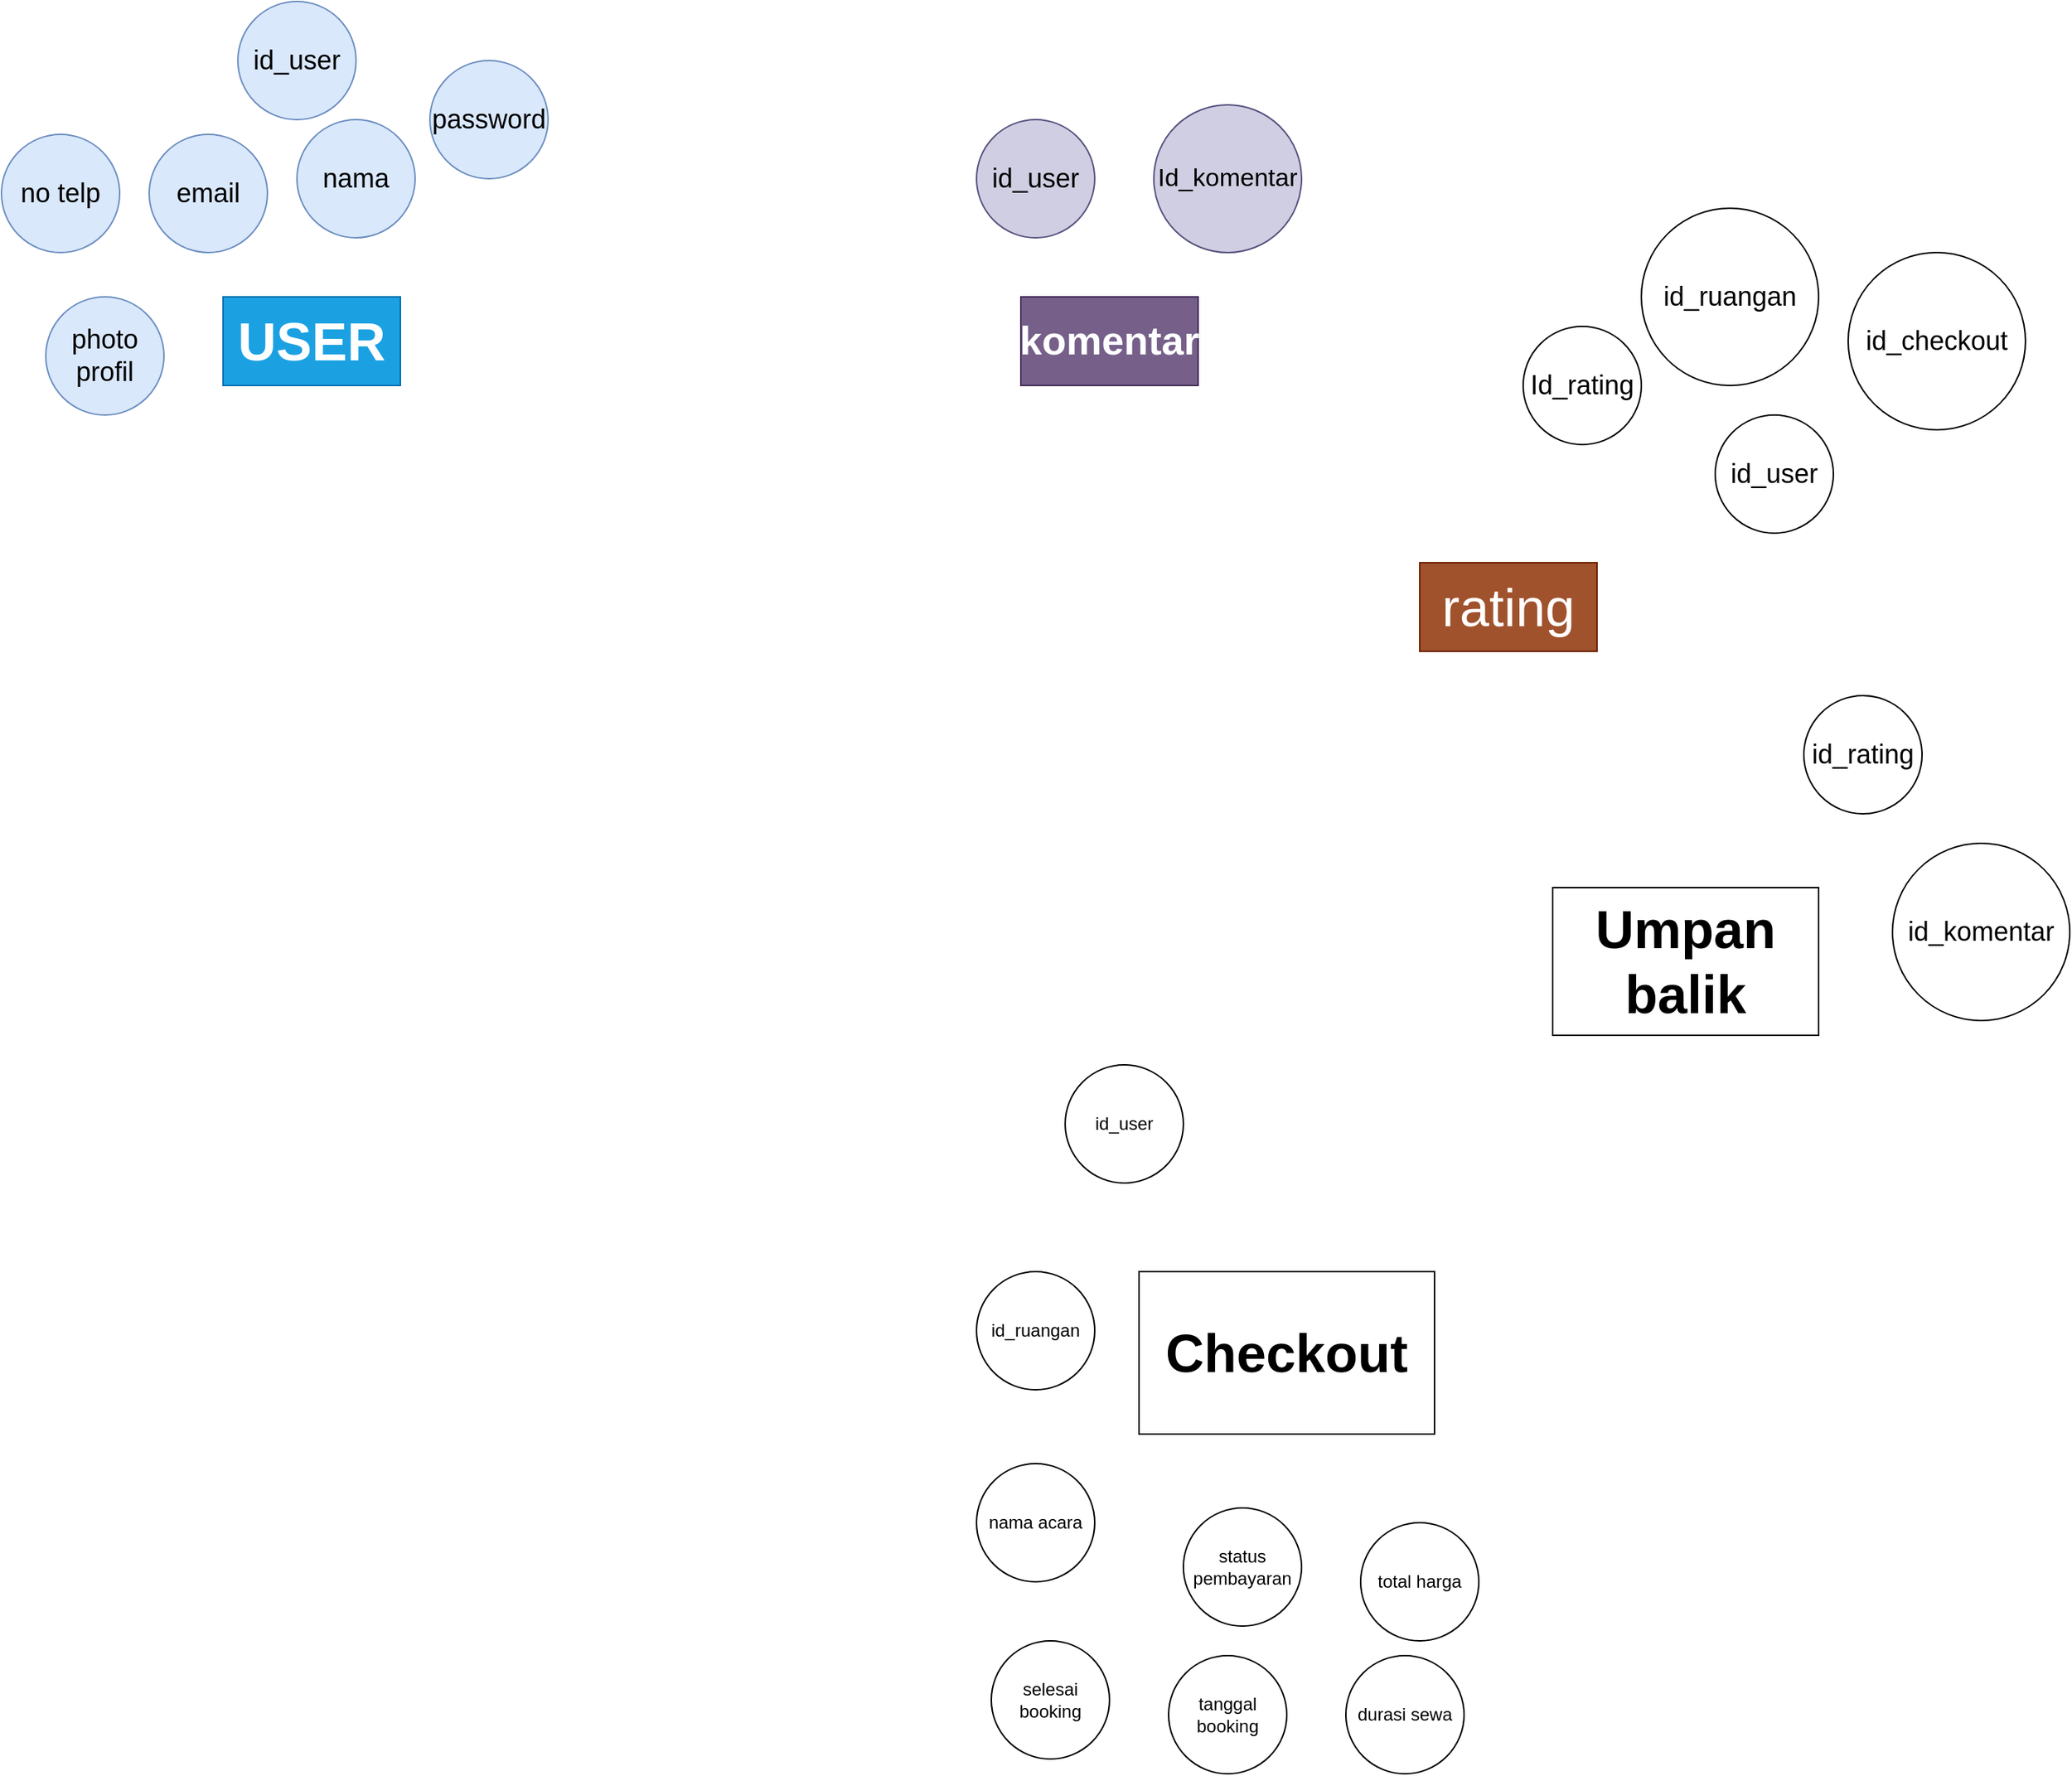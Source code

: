 <mxfile version="24.7.17">
  <diagram name="Halaman-1" id="oRl_ViCk-AsLNKTNDdXx">
    <mxGraphModel dx="530" dy="386" grid="1" gridSize="10" guides="1" tooltips="1" connect="1" arrows="1" fold="1" page="1" pageScale="1" pageWidth="850" pageHeight="1100" math="0" shadow="0">
      <root>
        <mxCell id="0" />
        <mxCell id="1" parent="0" />
        <mxCell id="XepmCDhu73pbpkh5oP49-1" value="&lt;span style=&quot;font-size: 36px;&quot;&gt;&lt;b&gt;USER&lt;/b&gt;&lt;/span&gt;" style="rounded=0;whiteSpace=wrap;html=1;fillColor=#1ba1e2;strokeColor=#006EAF;fontColor=#ffffff;" vertex="1" parent="1">
          <mxGeometry x="200" y="250" width="120" height="60" as="geometry" />
        </mxCell>
        <mxCell id="XepmCDhu73pbpkh5oP49-2" value="&lt;font style=&quot;font-size: 18px;&quot;&gt;id_user&lt;/font&gt;" style="ellipse;whiteSpace=wrap;html=1;aspect=fixed;fillColor=#dae8fc;strokeColor=#6c8ebf;" vertex="1" parent="1">
          <mxGeometry x="210" y="50" width="80" height="80" as="geometry" />
        </mxCell>
        <mxCell id="XepmCDhu73pbpkh5oP49-3" value="&lt;font style=&quot;font-size: 18px;&quot;&gt;nama&lt;/font&gt;" style="ellipse;whiteSpace=wrap;html=1;aspect=fixed;fillColor=#dae8fc;strokeColor=#6c8ebf;" vertex="1" parent="1">
          <mxGeometry x="250" y="130" width="80" height="80" as="geometry" />
        </mxCell>
        <mxCell id="XepmCDhu73pbpkh5oP49-4" value="&lt;font style=&quot;font-size: 18px;&quot;&gt;email&lt;/font&gt;" style="ellipse;whiteSpace=wrap;html=1;aspect=fixed;fillColor=#dae8fc;strokeColor=#6c8ebf;" vertex="1" parent="1">
          <mxGeometry x="150" y="140" width="80" height="80" as="geometry" />
        </mxCell>
        <mxCell id="XepmCDhu73pbpkh5oP49-5" value="&lt;font style=&quot;font-size: 18px;&quot;&gt;no telp&lt;/font&gt;" style="ellipse;whiteSpace=wrap;html=1;aspect=fixed;fillColor=#dae8fc;strokeColor=#6c8ebf;" vertex="1" parent="1">
          <mxGeometry x="50" y="140" width="80" height="80" as="geometry" />
        </mxCell>
        <mxCell id="XepmCDhu73pbpkh5oP49-6" value="&lt;font style=&quot;font-size: 18px;&quot;&gt;password&lt;/font&gt;" style="ellipse;whiteSpace=wrap;html=1;aspect=fixed;fillColor=#dae8fc;strokeColor=#6c8ebf;" vertex="1" parent="1">
          <mxGeometry x="340" y="90" width="80" height="80" as="geometry" />
        </mxCell>
        <mxCell id="XepmCDhu73pbpkh5oP49-7" value="&lt;font style=&quot;font-size: 18px;&quot;&gt;photo&lt;/font&gt; &lt;font style=&quot;font-size: 18px;&quot;&gt;profil&lt;/font&gt;" style="ellipse;whiteSpace=wrap;html=1;aspect=fixed;fillColor=#dae8fc;strokeColor=#6c8ebf;" vertex="1" parent="1">
          <mxGeometry x="80" y="250" width="80" height="80" as="geometry" />
        </mxCell>
        <mxCell id="XepmCDhu73pbpkh5oP49-8" value="&lt;font style=&quot;font-size: 27px;&quot;&gt;&lt;b&gt;komentar&lt;/b&gt;&lt;/font&gt;" style="rounded=0;whiteSpace=wrap;html=1;fillColor=#76608a;fontColor=#ffffff;strokeColor=#432D57;" vertex="1" parent="1">
          <mxGeometry x="740" y="250" width="120" height="60" as="geometry" />
        </mxCell>
        <mxCell id="XepmCDhu73pbpkh5oP49-9" value="&lt;font style=&quot;font-size: 18px;&quot;&gt;id_user&lt;/font&gt;" style="ellipse;whiteSpace=wrap;html=1;aspect=fixed;fillColor=#d0cee2;strokeColor=#56517e;" vertex="1" parent="1">
          <mxGeometry x="710" y="130" width="80" height="80" as="geometry" />
        </mxCell>
        <mxCell id="XepmCDhu73pbpkh5oP49-10" value="&lt;font style=&quot;font-size: 17px;&quot;&gt;Id_komentar&lt;/font&gt;" style="ellipse;whiteSpace=wrap;html=1;aspect=fixed;fillColor=#d0cee2;strokeColor=#56517e;" vertex="1" parent="1">
          <mxGeometry x="830" y="120" width="100" height="100" as="geometry" />
        </mxCell>
        <mxCell id="XepmCDhu73pbpkh5oP49-11" value="&lt;font style=&quot;font-size: 36px;&quot;&gt;rating&lt;/font&gt;" style="rounded=0;whiteSpace=wrap;html=1;fillColor=#a0522d;fontColor=#ffffff;strokeColor=#6D1F00;" vertex="1" parent="1">
          <mxGeometry x="1010" y="430" width="120" height="60" as="geometry" />
        </mxCell>
        <mxCell id="XepmCDhu73pbpkh5oP49-12" value="&lt;font style=&quot;font-size: 18px;&quot;&gt;Id_rating&lt;/font&gt;" style="ellipse;whiteSpace=wrap;html=1;aspect=fixed;" vertex="1" parent="1">
          <mxGeometry x="1080" y="270" width="80" height="80" as="geometry" />
        </mxCell>
        <mxCell id="XepmCDhu73pbpkh5oP49-13" value="&lt;font style=&quot;font-size: 18px;&quot;&gt;id_user&lt;/font&gt;" style="ellipse;whiteSpace=wrap;html=1;aspect=fixed;" vertex="1" parent="1">
          <mxGeometry x="1210" y="330" width="80" height="80" as="geometry" />
        </mxCell>
        <mxCell id="XepmCDhu73pbpkh5oP49-14" value="&lt;font style=&quot;font-size: 18px;&quot;&gt;id_ruangan&lt;/font&gt;" style="ellipse;whiteSpace=wrap;html=1;aspect=fixed;" vertex="1" parent="1">
          <mxGeometry x="1160" y="190" width="120" height="120" as="geometry" />
        </mxCell>
        <mxCell id="XepmCDhu73pbpkh5oP49-15" value="&lt;font style=&quot;font-size: 18px;&quot;&gt;id_checkout&lt;/font&gt;" style="ellipse;whiteSpace=wrap;html=1;aspect=fixed;" vertex="1" parent="1">
          <mxGeometry x="1300" y="220" width="120" height="120" as="geometry" />
        </mxCell>
        <mxCell id="XepmCDhu73pbpkh5oP49-16" value="&lt;font style=&quot;font-size: 36px;&quot;&gt;&lt;b&gt;Umpan balik&lt;/b&gt;&lt;/font&gt;" style="rounded=0;whiteSpace=wrap;html=1;" vertex="1" parent="1">
          <mxGeometry x="1100" y="650" width="180" height="100" as="geometry" />
        </mxCell>
        <mxCell id="XepmCDhu73pbpkh5oP49-17" value="&lt;font style=&quot;font-size: 18px;&quot;&gt;id_rating&lt;/font&gt;" style="ellipse;whiteSpace=wrap;html=1;aspect=fixed;" vertex="1" parent="1">
          <mxGeometry x="1270" y="520" width="80" height="80" as="geometry" />
        </mxCell>
        <mxCell id="XepmCDhu73pbpkh5oP49-18" value="&lt;font style=&quot;font-size: 18px;&quot;&gt;id_komentar&lt;/font&gt;" style="ellipse;whiteSpace=wrap;html=1;aspect=fixed;" vertex="1" parent="1">
          <mxGeometry x="1330" y="620" width="120" height="120" as="geometry" />
        </mxCell>
        <mxCell id="XepmCDhu73pbpkh5oP49-19" value="&lt;b&gt;&lt;font style=&quot;font-size: 36px;&quot;&gt;Checkout&lt;/font&gt;&lt;/b&gt;" style="rounded=0;whiteSpace=wrap;html=1;" vertex="1" parent="1">
          <mxGeometry x="820" y="910" width="200" height="110" as="geometry" />
        </mxCell>
        <mxCell id="XepmCDhu73pbpkh5oP49-20" value="id_user" style="ellipse;whiteSpace=wrap;html=1;aspect=fixed;" vertex="1" parent="1">
          <mxGeometry x="770" y="770" width="80" height="80" as="geometry" />
        </mxCell>
        <mxCell id="XepmCDhu73pbpkh5oP49-21" value="id_ruangan" style="ellipse;whiteSpace=wrap;html=1;aspect=fixed;" vertex="1" parent="1">
          <mxGeometry x="710" y="910" width="80" height="80" as="geometry" />
        </mxCell>
        <mxCell id="XepmCDhu73pbpkh5oP49-22" value="nama acara" style="ellipse;whiteSpace=wrap;html=1;aspect=fixed;" vertex="1" parent="1">
          <mxGeometry x="710" y="1040" width="80" height="80" as="geometry" />
        </mxCell>
        <mxCell id="XepmCDhu73pbpkh5oP49-23" value="status pembayaran" style="ellipse;whiteSpace=wrap;html=1;aspect=fixed;" vertex="1" parent="1">
          <mxGeometry x="850" y="1070" width="80" height="80" as="geometry" />
        </mxCell>
        <mxCell id="XepmCDhu73pbpkh5oP49-24" value="total harga" style="ellipse;whiteSpace=wrap;html=1;aspect=fixed;" vertex="1" parent="1">
          <mxGeometry x="970" y="1080" width="80" height="80" as="geometry" />
        </mxCell>
        <mxCell id="XepmCDhu73pbpkh5oP49-25" value="selesai booking" style="ellipse;whiteSpace=wrap;html=1;aspect=fixed;" vertex="1" parent="1">
          <mxGeometry x="720" y="1160" width="80" height="80" as="geometry" />
        </mxCell>
        <mxCell id="XepmCDhu73pbpkh5oP49-26" value="tanggal booking" style="ellipse;whiteSpace=wrap;html=1;aspect=fixed;" vertex="1" parent="1">
          <mxGeometry x="840" y="1170" width="80" height="80" as="geometry" />
        </mxCell>
        <mxCell id="XepmCDhu73pbpkh5oP49-27" value="durasi sewa" style="ellipse;whiteSpace=wrap;html=1;aspect=fixed;" vertex="1" parent="1">
          <mxGeometry x="960" y="1170" width="80" height="80" as="geometry" />
        </mxCell>
      </root>
    </mxGraphModel>
  </diagram>
</mxfile>
